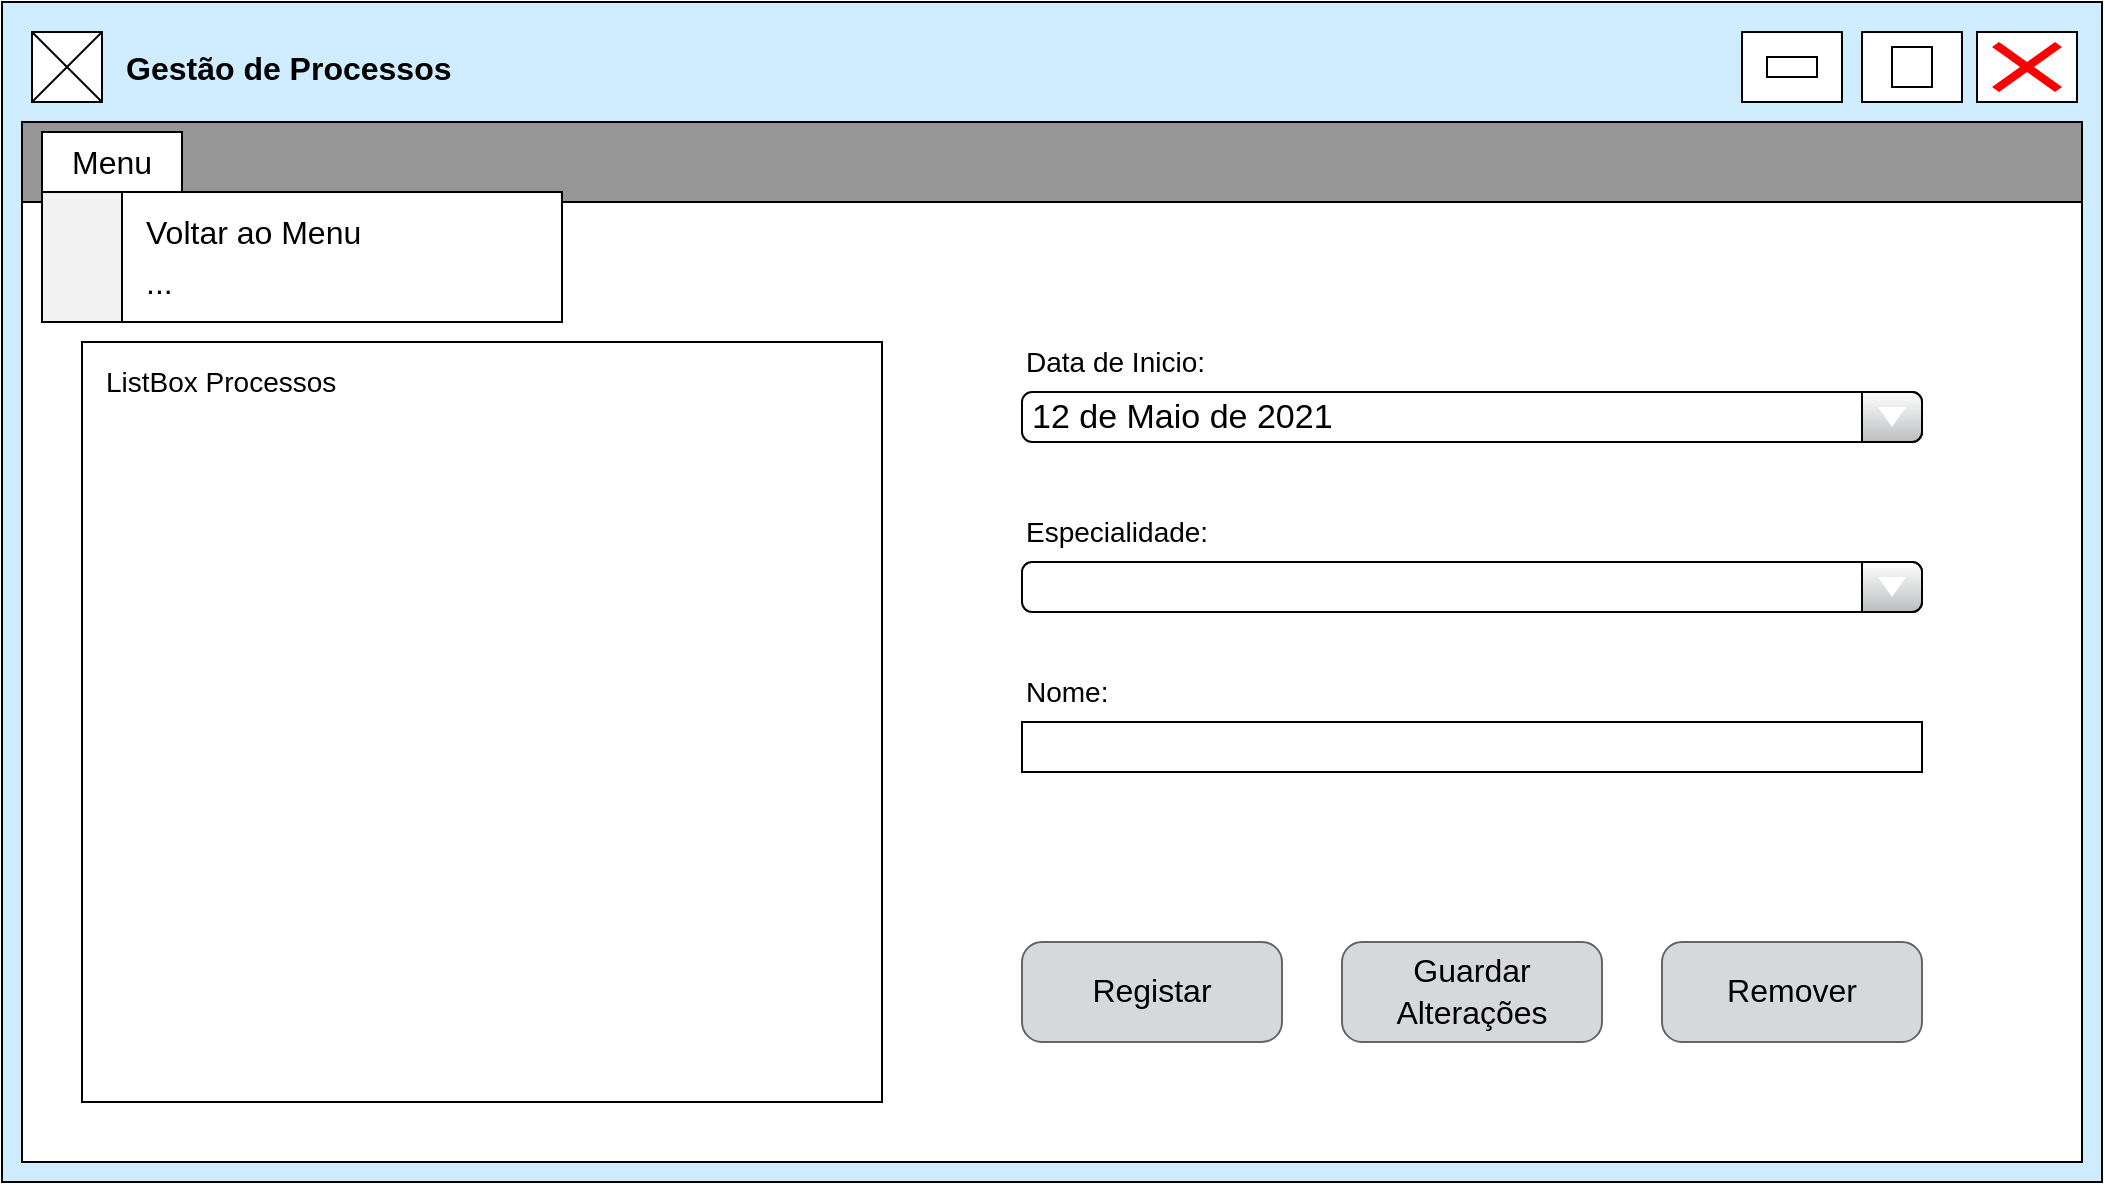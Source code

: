 <mxfile version="14.6.5" type="device"><diagram name="Page-1" id="03018318-947c-dd8e-b7a3-06fadd420f32"><mxGraphModel dx="1221" dy="682" grid="1" gridSize="10" guides="1" tooltips="1" connect="1" arrows="1" fold="1" page="1" pageScale="1" pageWidth="1100" pageHeight="850" background="#ffffff" math="0" shadow="0"><root><mxCell id="0"/><mxCell id="1" parent="0"/><mxCell id="7fIx10kgIT_8YGKyxtpq-11" value="" style="rounded=0;whiteSpace=wrap;html=1;fillColor=#CFEDFF;" vertex="1" parent="1"><mxGeometry x="50" y="40" width="1050" height="590" as="geometry"/></mxCell><mxCell id="7fIx10kgIT_8YGKyxtpq-3" value="" style="rounded=0;whiteSpace=wrap;html=1;" vertex="1" parent="1"><mxGeometry x="1037.5" y="55" width="50" height="35" as="geometry"/></mxCell><mxCell id="7fIx10kgIT_8YGKyxtpq-4" value="" style="shape=mxgraph.mockup.markup.redX;fillColor=#ff0000;html=1;shadow=0;strokeColor=none;" vertex="1" parent="1"><mxGeometry x="1045" y="60" width="35" height="25" as="geometry"/></mxCell><mxCell id="7fIx10kgIT_8YGKyxtpq-5" value="" style="rounded=0;whiteSpace=wrap;html=1;" vertex="1" parent="1"><mxGeometry x="980" y="55" width="50" height="35" as="geometry"/></mxCell><mxCell id="7fIx10kgIT_8YGKyxtpq-6" value="" style="rounded=0;whiteSpace=wrap;html=1;" vertex="1" parent="1"><mxGeometry x="920" y="55" width="50" height="35" as="geometry"/></mxCell><mxCell id="7fIx10kgIT_8YGKyxtpq-8" value="" style="whiteSpace=wrap;html=1;aspect=fixed;" vertex="1" parent="1"><mxGeometry x="995" y="62.5" width="20" height="20" as="geometry"/></mxCell><mxCell id="7fIx10kgIT_8YGKyxtpq-9" value="" style="rounded=0;whiteSpace=wrap;html=1;fontStyle=0" vertex="1" parent="1"><mxGeometry x="932.5" y="67.5" width="25" height="10" as="geometry"/></mxCell><mxCell id="7fIx10kgIT_8YGKyxtpq-1" value="" style="rounded=0;whiteSpace=wrap;html=1;" vertex="1" parent="1"><mxGeometry x="60" y="100" width="1030" height="520" as="geometry"/></mxCell><mxCell id="7fIx10kgIT_8YGKyxtpq-12" value="" style="rounded=0;whiteSpace=wrap;html=1;fillColor=#969696;" vertex="1" parent="1"><mxGeometry x="60" y="100" width="1030" height="40" as="geometry"/></mxCell><mxCell id="7fIx10kgIT_8YGKyxtpq-13" value="&lt;font size=&quot;1&quot;&gt;&lt;b style=&quot;font-size: 16px&quot;&gt;Gestão de Processos&lt;/b&gt;&lt;/font&gt;" style="text;html=1;strokeColor=none;fillColor=none;align=left;verticalAlign=middle;whiteSpace=wrap;rounded=0;" vertex="1" parent="1"><mxGeometry x="110" y="62.5" width="320" height="20" as="geometry"/></mxCell><mxCell id="7fIx10kgIT_8YGKyxtpq-15" value="" style="whiteSpace=wrap;html=1;aspect=fixed;gradientColor=none;fillColor=#FFFFFF;" vertex="1" parent="1"><mxGeometry x="65" y="55" width="35" height="35" as="geometry"/></mxCell><mxCell id="7fIx10kgIT_8YGKyxtpq-16" style="rounded=0;orthogonalLoop=1;jettySize=auto;html=1;exitX=1;exitY=1;exitDx=0;exitDy=0;entryX=0;entryY=0;entryDx=0;entryDy=0;endArrow=none;endFill=0;" edge="1" parent="1" source="7fIx10kgIT_8YGKyxtpq-15" target="7fIx10kgIT_8YGKyxtpq-15"><mxGeometry relative="1" as="geometry"/></mxCell><mxCell id="7fIx10kgIT_8YGKyxtpq-17" style="edgeStyle=none;rounded=0;orthogonalLoop=1;jettySize=auto;html=1;exitX=0;exitY=1;exitDx=0;exitDy=0;entryX=1;entryY=0;entryDx=0;entryDy=0;endArrow=none;endFill=0;" edge="1" parent="1" source="7fIx10kgIT_8YGKyxtpq-15" target="7fIx10kgIT_8YGKyxtpq-15"><mxGeometry relative="1" as="geometry"/></mxCell><mxCell id="7fIx10kgIT_8YGKyxtpq-19" style="edgeStyle=none;rounded=0;orthogonalLoop=1;jettySize=auto;html=1;exitX=1;exitY=1;exitDx=0;exitDy=0;endArrow=none;endFill=0;" edge="1" parent="1"><mxGeometry relative="1" as="geometry"><mxPoint x="925" y="380" as="sourcePoint"/><mxPoint x="925" y="380" as="targetPoint"/></mxGeometry></mxCell><mxCell id="7fIx10kgIT_8YGKyxtpq-20" style="edgeStyle=none;rounded=0;orthogonalLoop=1;jettySize=auto;html=1;exitX=0;exitY=0;exitDx=0;exitDy=0;endArrow=none;endFill=0;" edge="1" parent="1"><mxGeometry relative="1" as="geometry"><mxPoint x="175.0" y="200" as="sourcePoint"/><mxPoint x="175.0" y="200" as="targetPoint"/></mxGeometry></mxCell><mxCell id="7fIx10kgIT_8YGKyxtpq-23" value="&lt;font style=&quot;font-size: 16px&quot;&gt;Menu&lt;/font&gt;" style="rounded=0;whiteSpace=wrap;html=1;fillColor=#FFFFFF;gradientColor=none;" vertex="1" parent="1"><mxGeometry x="70" y="105" width="70" height="30" as="geometry"/></mxCell><mxCell id="7fIx10kgIT_8YGKyxtpq-25" value="" style="rounded=0;whiteSpace=wrap;html=1;gradientColor=none;fillColor=#F2F2F2;" vertex="1" parent="1"><mxGeometry x="70" y="135" width="50" height="65" as="geometry"/></mxCell><mxCell id="7fIx10kgIT_8YGKyxtpq-24" value="" style="rounded=0;whiteSpace=wrap;html=1;fillColor=#FFFFFF;gradientColor=none;" vertex="1" parent="1"><mxGeometry x="110" y="135" width="220" height="65" as="geometry"/></mxCell><mxCell id="7fIx10kgIT_8YGKyxtpq-26" value="&lt;span style=&quot;font-size: 16px&quot;&gt;Voltar ao Menu&lt;/span&gt;" style="text;html=1;strokeColor=none;fillColor=none;align=left;verticalAlign=middle;whiteSpace=wrap;rounded=0;" vertex="1" parent="1"><mxGeometry x="120" y="145" width="170" height="20" as="geometry"/></mxCell><mxCell id="7fIx10kgIT_8YGKyxtpq-33" value="&lt;span style=&quot;font-size: 16px&quot;&gt;...&lt;/span&gt;" style="text;html=1;strokeColor=none;fillColor=none;align=left;verticalAlign=middle;whiteSpace=wrap;rounded=0;" vertex="1" parent="1"><mxGeometry x="120" y="170" width="180" height="20" as="geometry"/></mxCell><mxCell id="7fIx10kgIT_8YGKyxtpq-34" value="" style="rounded=0;whiteSpace=wrap;html=1;gradientColor=none;align=left;fillColor=#FFFFFF;sketch=0;glass=0;" vertex="1" parent="1"><mxGeometry x="90" y="210" width="400" height="380" as="geometry"/></mxCell><mxCell id="7fIx10kgIT_8YGKyxtpq-35" value="&lt;font style=&quot;font-size: 14px&quot;&gt;ListBox Processos&lt;/font&gt;" style="text;html=1;strokeColor=none;fillColor=none;align=left;verticalAlign=middle;whiteSpace=wrap;rounded=0;" vertex="1" parent="1"><mxGeometry x="100" y="220" width="140" height="20" as="geometry"/></mxCell><mxCell id="7fIx10kgIT_8YGKyxtpq-36" value="&lt;font style=&quot;font-size: 14px&quot;&gt;Nome:&lt;/font&gt;" style="text;html=1;strokeColor=none;fillColor=none;align=left;verticalAlign=middle;whiteSpace=wrap;rounded=0;" vertex="1" parent="1"><mxGeometry x="560" y="375" width="60" height="20" as="geometry"/></mxCell><mxCell id="7fIx10kgIT_8YGKyxtpq-37" value="" style="rounded=0;whiteSpace=wrap;html=1;fillColor=#FFFFFF;gradientColor=none;align=left;" vertex="1" parent="1"><mxGeometry x="560" y="400" width="450" height="25" as="geometry"/></mxCell><mxCell id="7fIx10kgIT_8YGKyxtpq-38" value="&lt;span style=&quot;font-size: 14px&quot;&gt;Especialidade:&lt;/span&gt;" style="text;html=1;strokeColor=none;fillColor=none;align=left;verticalAlign=middle;whiteSpace=wrap;rounded=0;" vertex="1" parent="1"><mxGeometry x="560" y="295" width="110" height="20" as="geometry"/></mxCell><mxCell id="7fIx10kgIT_8YGKyxtpq-40" value="" style="strokeWidth=1;shadow=0;dashed=0;align=center;html=1;shape=mxgraph.mockup.forms.comboBox;align=left;fillColor2=#BBBDBF;mainText=;fontSize=17;spacingLeft=3;noLabel=0;strokeColor=#030303;" vertex="1" parent="1"><mxGeometry x="560" y="320" width="450" height="25" as="geometry"/></mxCell><mxCell id="7fIx10kgIT_8YGKyxtpq-41" value="&lt;font color=&quot;#000000&quot; style=&quot;font-size: 16px ; font-weight: normal&quot;&gt;Registar&lt;/font&gt;" style="strokeWidth=1;shadow=0;dashed=0;align=center;html=1;shape=mxgraph.mockup.buttons.button;strokeColor=#666666;fontColor=#ffffff;mainText=;buttonStyle=round;fontSize=17;fontStyle=1;whiteSpace=wrap;fillColor=#D7D8DB;sketch=0;" vertex="1" parent="1"><mxGeometry x="560" y="510" width="130" height="50" as="geometry"/></mxCell><mxCell id="7fIx10kgIT_8YGKyxtpq-42" value="&lt;font color=&quot;#000000&quot; style=&quot;font-size: 16px ; font-weight: normal&quot;&gt;Guardar Alterações&lt;/font&gt;" style="strokeWidth=1;shadow=0;dashed=0;align=center;html=1;shape=mxgraph.mockup.buttons.button;strokeColor=#666666;fontColor=#ffffff;mainText=;buttonStyle=round;fontSize=17;fontStyle=1;whiteSpace=wrap;fillColor=#D7D8DB;sketch=0;" vertex="1" parent="1"><mxGeometry x="720" y="510" width="130" height="50" as="geometry"/></mxCell><mxCell id="7fIx10kgIT_8YGKyxtpq-43" value="&lt;font color=&quot;#000000&quot; style=&quot;font-size: 16px ; font-weight: normal&quot;&gt;Remover&lt;/font&gt;" style="strokeWidth=1;shadow=0;dashed=0;align=center;html=1;shape=mxgraph.mockup.buttons.button;strokeColor=#666666;fontColor=#ffffff;mainText=;buttonStyle=round;fontSize=17;fontStyle=1;whiteSpace=wrap;fillColor=#D7D8DB;sketch=0;" vertex="1" parent="1"><mxGeometry x="880" y="510" width="130" height="50" as="geometry"/></mxCell><mxCell id="7fIx10kgIT_8YGKyxtpq-44" value="&lt;span style=&quot;font-size: 14px&quot;&gt;Data de Inicio:&lt;/span&gt;" style="text;html=1;strokeColor=none;fillColor=none;align=left;verticalAlign=middle;whiteSpace=wrap;rounded=0;" vertex="1" parent="1"><mxGeometry x="560" y="210" width="110" height="20" as="geometry"/></mxCell><mxCell id="7fIx10kgIT_8YGKyxtpq-45" value="12 de Maio de 2021" style="strokeWidth=1;shadow=0;dashed=0;align=center;html=1;shape=mxgraph.mockup.forms.comboBox;align=left;fillColor2=#BBBDBF;mainText=;fontSize=17;spacingLeft=3;noLabel=0;strokeColor=#030303;" vertex="1" parent="1"><mxGeometry x="560" y="235" width="450" height="25" as="geometry"/></mxCell></root></mxGraphModel></diagram></mxfile>